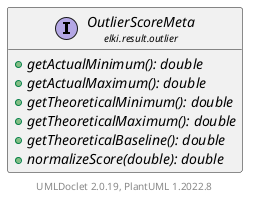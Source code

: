 @startuml
    remove .*\.(Instance|Par|Parameterizer|Factory)$
    set namespaceSeparator none
    hide empty fields
    hide empty methods

    interface "<size:14>OutlierScoreMeta\n<size:10>elki.result.outlier" as elki.result.outlier.OutlierScoreMeta [[OutlierScoreMeta.html]] {
        {abstract} +getActualMinimum(): double
        {abstract} +getActualMaximum(): double
        {abstract} +getTheoreticalMinimum(): double
        {abstract} +getTheoreticalMaximum(): double
        {abstract} +getTheoreticalBaseline(): double
        {abstract} +normalizeScore(double): double
    }

    center footer UMLDoclet 2.0.19, PlantUML 1.2022.8
@enduml
